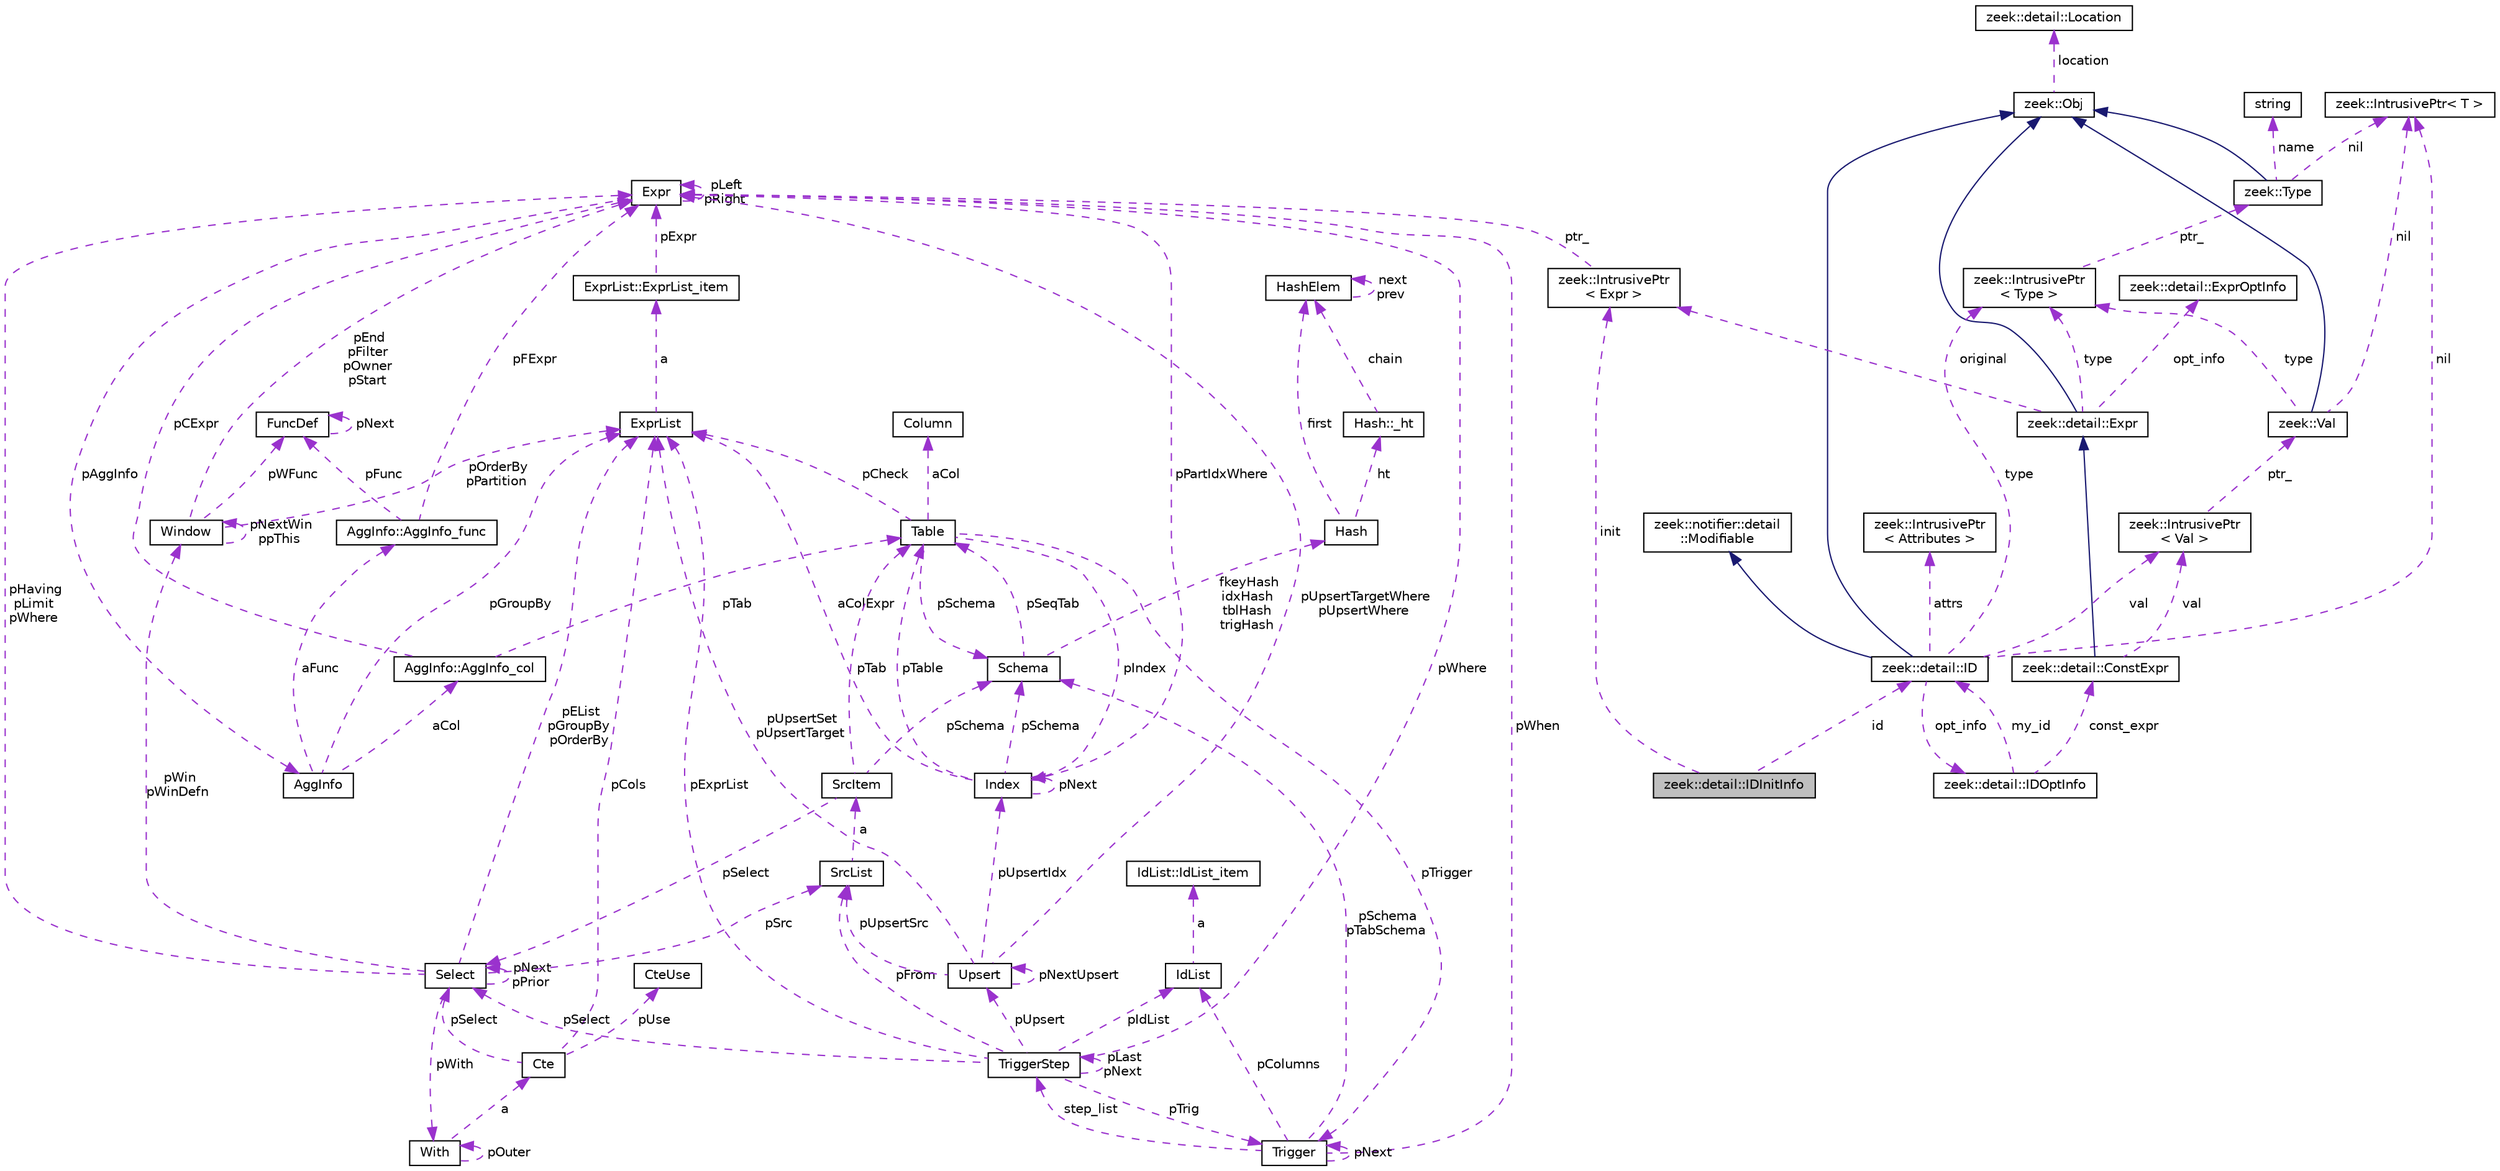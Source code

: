 digraph "zeek::detail::IDInitInfo"
{
 // LATEX_PDF_SIZE
  edge [fontname="Helvetica",fontsize="10",labelfontname="Helvetica",labelfontsize="10"];
  node [fontname="Helvetica",fontsize="10",shape=record];
  Node1 [label="zeek::detail::IDInitInfo",height=0.2,width=0.4,color="black", fillcolor="grey75", style="filled", fontcolor="black",tooltip=" "];
  Node2 -> Node1 [dir="back",color="darkorchid3",fontsize="10",style="dashed",label=" id" ,fontname="Helvetica"];
  Node2 [label="zeek::detail::ID",height=0.2,width=0.4,color="black", fillcolor="white", style="filled",URL="$d1/dcf/classzeek_1_1detail_1_1ID.html",tooltip=" "];
  Node3 -> Node2 [dir="back",color="midnightblue",fontsize="10",style="solid",fontname="Helvetica"];
  Node3 [label="zeek::Obj",height=0.2,width=0.4,color="black", fillcolor="white", style="filled",URL="$dd/df1/classzeek_1_1Obj.html",tooltip=" "];
  Node4 -> Node3 [dir="back",color="darkorchid3",fontsize="10",style="dashed",label=" location" ,fontname="Helvetica"];
  Node4 [label="zeek::detail::Location",height=0.2,width=0.4,color="black", fillcolor="white", style="filled",URL="$d5/d1d/classzeek_1_1detail_1_1Location.html",tooltip=" "];
  Node5 -> Node2 [dir="back",color="midnightblue",fontsize="10",style="solid",fontname="Helvetica"];
  Node5 [label="zeek::notifier::detail\l::Modifiable",height=0.2,width=0.4,color="black", fillcolor="white", style="filled",URL="$d8/d87/classzeek_1_1notifier_1_1detail_1_1Modifiable.html",tooltip=" "];
  Node6 -> Node2 [dir="back",color="darkorchid3",fontsize="10",style="dashed",label=" nil" ,fontname="Helvetica"];
  Node6 [label="zeek::IntrusivePtr\< T \>",height=0.2,width=0.4,color="black", fillcolor="white", style="filled",URL="$d6/dba/classzeek_1_1IntrusivePtr.html",tooltip=" "];
  Node7 -> Node2 [dir="back",color="darkorchid3",fontsize="10",style="dashed",label=" type" ,fontname="Helvetica"];
  Node7 [label="zeek::IntrusivePtr\l\< Type \>",height=0.2,width=0.4,color="black", fillcolor="white", style="filled",URL="$d6/dba/classzeek_1_1IntrusivePtr.html",tooltip=" "];
  Node8 -> Node7 [dir="back",color="darkorchid3",fontsize="10",style="dashed",label=" ptr_" ,fontname="Helvetica"];
  Node8 [label="zeek::Type",height=0.2,width=0.4,color="black", fillcolor="white", style="filled",URL="$d0/d4f/classzeek_1_1Type.html",tooltip=" "];
  Node3 -> Node8 [dir="back",color="midnightblue",fontsize="10",style="solid",fontname="Helvetica"];
  Node6 -> Node8 [dir="back",color="darkorchid3",fontsize="10",style="dashed",label=" nil" ,fontname="Helvetica"];
  Node9 -> Node8 [dir="back",color="darkorchid3",fontsize="10",style="dashed",label=" name" ,fontname="Helvetica"];
  Node9 [label="string",height=0.2,width=0.4,color="black", fillcolor="white", style="filled",tooltip=" "];
  Node10 -> Node2 [dir="back",color="darkorchid3",fontsize="10",style="dashed",label=" val" ,fontname="Helvetica"];
  Node10 [label="zeek::IntrusivePtr\l\< Val \>",height=0.2,width=0.4,color="black", fillcolor="white", style="filled",URL="$d6/dba/classzeek_1_1IntrusivePtr.html",tooltip=" "];
  Node11 -> Node10 [dir="back",color="darkorchid3",fontsize="10",style="dashed",label=" ptr_" ,fontname="Helvetica"];
  Node11 [label="zeek::Val",height=0.2,width=0.4,color="black", fillcolor="white", style="filled",URL="$de/d49/classzeek_1_1Val.html",tooltip=" "];
  Node3 -> Node11 [dir="back",color="midnightblue",fontsize="10",style="solid",fontname="Helvetica"];
  Node6 -> Node11 [dir="back",color="darkorchid3",fontsize="10",style="dashed",label=" nil" ,fontname="Helvetica"];
  Node7 -> Node11 [dir="back",color="darkorchid3",fontsize="10",style="dashed",label=" type" ,fontname="Helvetica"];
  Node12 -> Node2 [dir="back",color="darkorchid3",fontsize="10",style="dashed",label=" attrs" ,fontname="Helvetica"];
  Node12 [label="zeek::IntrusivePtr\l\< Attributes \>",height=0.2,width=0.4,color="black", fillcolor="white", style="filled",URL="$d6/dba/classzeek_1_1IntrusivePtr.html",tooltip=" "];
  Node13 -> Node2 [dir="back",color="darkorchid3",fontsize="10",style="dashed",label=" opt_info" ,fontname="Helvetica"];
  Node13 [label="zeek::detail::IDOptInfo",height=0.2,width=0.4,color="black", fillcolor="white", style="filled",URL="$dd/dcb/classzeek_1_1detail_1_1IDOptInfo.html",tooltip=" "];
  Node14 -> Node13 [dir="back",color="darkorchid3",fontsize="10",style="dashed",label=" const_expr" ,fontname="Helvetica"];
  Node14 [label="zeek::detail::ConstExpr",height=0.2,width=0.4,color="black", fillcolor="white", style="filled",URL="$db/db7/classzeek_1_1detail_1_1ConstExpr.html",tooltip=" "];
  Node15 -> Node14 [dir="back",color="midnightblue",fontsize="10",style="solid",fontname="Helvetica"];
  Node15 [label="zeek::detail::Expr",height=0.2,width=0.4,color="black", fillcolor="white", style="filled",URL="$dc/d54/classzeek_1_1detail_1_1Expr.html",tooltip=" "];
  Node3 -> Node15 [dir="back",color="midnightblue",fontsize="10",style="solid",fontname="Helvetica"];
  Node7 -> Node15 [dir="back",color="darkorchid3",fontsize="10",style="dashed",label=" type" ,fontname="Helvetica"];
  Node16 -> Node15 [dir="back",color="darkorchid3",fontsize="10",style="dashed",label=" original" ,fontname="Helvetica"];
  Node16 [label="zeek::IntrusivePtr\l\< Expr \>",height=0.2,width=0.4,color="black", fillcolor="white", style="filled",URL="$d6/dba/classzeek_1_1IntrusivePtr.html",tooltip=" "];
  Node17 -> Node16 [dir="back",color="darkorchid3",fontsize="10",style="dashed",label=" ptr_" ,fontname="Helvetica"];
  Node17 [label="Expr",height=0.2,width=0.4,color="black", fillcolor="white", style="filled",URL="$db/d1b/sqlite3_8c.html#d4/dfb/structExpr",tooltip=" "];
  Node17 -> Node17 [dir="back",color="darkorchid3",fontsize="10",style="dashed",label=" pLeft\npRight" ,fontname="Helvetica"];
  Node18 -> Node17 [dir="back",color="darkorchid3",fontsize="10",style="dashed",label=" pAggInfo" ,fontname="Helvetica"];
  Node18 [label="AggInfo",height=0.2,width=0.4,color="black", fillcolor="white", style="filled",URL="$db/d1b/sqlite3_8c.html#d2/dc8/structAggInfo",tooltip=" "];
  Node19 -> Node18 [dir="back",color="darkorchid3",fontsize="10",style="dashed",label=" pGroupBy" ,fontname="Helvetica"];
  Node19 [label="ExprList",height=0.2,width=0.4,color="black", fillcolor="white", style="filled",URL="$db/d1b/sqlite3_8c.html#d5/d5c/structExprList",tooltip=" "];
  Node20 -> Node19 [dir="back",color="darkorchid3",fontsize="10",style="dashed",label=" a" ,fontname="Helvetica"];
  Node20 [label="ExprList::ExprList_item",height=0.2,width=0.4,color="black", fillcolor="white", style="filled",URL="$db/d1b/sqlite3_8c.html#d8/dae/structExprList_1_1ExprList__item",tooltip=" "];
  Node17 -> Node20 [dir="back",color="darkorchid3",fontsize="10",style="dashed",label=" pExpr" ,fontname="Helvetica"];
  Node21 -> Node18 [dir="back",color="darkorchid3",fontsize="10",style="dashed",label=" aCol" ,fontname="Helvetica"];
  Node21 [label="AggInfo::AggInfo_col",height=0.2,width=0.4,color="black", fillcolor="white", style="filled",URL="$db/d1b/sqlite3_8c.html#d6/d3a/structAggInfo_1_1AggInfo__col",tooltip=" "];
  Node22 -> Node21 [dir="back",color="darkorchid3",fontsize="10",style="dashed",label=" pTab" ,fontname="Helvetica"];
  Node22 [label="Table",height=0.2,width=0.4,color="black", fillcolor="white", style="filled",URL="$db/d1b/sqlite3_8c.html#dc/dcb/structTable",tooltip=" "];
  Node23 -> Node22 [dir="back",color="darkorchid3",fontsize="10",style="dashed",label=" aCol" ,fontname="Helvetica"];
  Node23 [label="Column",height=0.2,width=0.4,color="black", fillcolor="white", style="filled",URL="$db/d1b/sqlite3_8c.html#dc/dc1/structColumn",tooltip=" "];
  Node24 -> Node22 [dir="back",color="darkorchid3",fontsize="10",style="dashed",label=" pIndex" ,fontname="Helvetica"];
  Node24 [label="Index",height=0.2,width=0.4,color="black", fillcolor="white", style="filled",URL="$db/d1b/sqlite3_8c.html#df/d86/structIndex",tooltip=" "];
  Node22 -> Node24 [dir="back",color="darkorchid3",fontsize="10",style="dashed",label=" pTable" ,fontname="Helvetica"];
  Node24 -> Node24 [dir="back",color="darkorchid3",fontsize="10",style="dashed",label=" pNext" ,fontname="Helvetica"];
  Node25 -> Node24 [dir="back",color="darkorchid3",fontsize="10",style="dashed",label=" pSchema" ,fontname="Helvetica"];
  Node25 [label="Schema",height=0.2,width=0.4,color="black", fillcolor="white", style="filled",URL="$db/d1b/sqlite3_8c.html#d8/db0/structSchema",tooltip=" "];
  Node26 -> Node25 [dir="back",color="darkorchid3",fontsize="10",style="dashed",label=" fkeyHash\nidxHash\ntblHash\ntrigHash" ,fontname="Helvetica"];
  Node26 [label="Hash",height=0.2,width=0.4,color="black", fillcolor="white", style="filled",URL="$db/d1b/sqlite3_8c.html#d1/dbe/structHash",tooltip=" "];
  Node27 -> Node26 [dir="back",color="darkorchid3",fontsize="10",style="dashed",label=" first" ,fontname="Helvetica"];
  Node27 [label="HashElem",height=0.2,width=0.4,color="black", fillcolor="white", style="filled",URL="$db/d1b/sqlite3_8c.html#da/d21/structHashElem",tooltip=" "];
  Node27 -> Node27 [dir="back",color="darkorchid3",fontsize="10",style="dashed",label=" next\nprev" ,fontname="Helvetica"];
  Node28 -> Node26 [dir="back",color="darkorchid3",fontsize="10",style="dashed",label=" ht" ,fontname="Helvetica"];
  Node28 [label="Hash::_ht",height=0.2,width=0.4,color="black", fillcolor="white", style="filled",URL="$db/d1b/sqlite3_8c.html#d7/d1f/structHash_1_1__ht",tooltip=" "];
  Node27 -> Node28 [dir="back",color="darkorchid3",fontsize="10",style="dashed",label=" chain" ,fontname="Helvetica"];
  Node22 -> Node25 [dir="back",color="darkorchid3",fontsize="10",style="dashed",label=" pSeqTab" ,fontname="Helvetica"];
  Node17 -> Node24 [dir="back",color="darkorchid3",fontsize="10",style="dashed",label=" pPartIdxWhere" ,fontname="Helvetica"];
  Node19 -> Node24 [dir="back",color="darkorchid3",fontsize="10",style="dashed",label=" aColExpr" ,fontname="Helvetica"];
  Node19 -> Node22 [dir="back",color="darkorchid3",fontsize="10",style="dashed",label=" pCheck" ,fontname="Helvetica"];
  Node29 -> Node22 [dir="back",color="darkorchid3",fontsize="10",style="dashed",label=" pTrigger" ,fontname="Helvetica"];
  Node29 [label="Trigger",height=0.2,width=0.4,color="black", fillcolor="white", style="filled",URL="$db/d1b/sqlite3_8c.html#dc/d15/structTrigger",tooltip=" "];
  Node17 -> Node29 [dir="back",color="darkorchid3",fontsize="10",style="dashed",label=" pWhen" ,fontname="Helvetica"];
  Node30 -> Node29 [dir="back",color="darkorchid3",fontsize="10",style="dashed",label=" pColumns" ,fontname="Helvetica"];
  Node30 [label="IdList",height=0.2,width=0.4,color="black", fillcolor="white", style="filled",URL="$db/d1b/sqlite3_8c.html#da/d69/structIdList",tooltip=" "];
  Node31 -> Node30 [dir="back",color="darkorchid3",fontsize="10",style="dashed",label=" a" ,fontname="Helvetica"];
  Node31 [label="IdList::IdList_item",height=0.2,width=0.4,color="black", fillcolor="white", style="filled",URL="$db/d1b/sqlite3_8c.html#d4/dc3/structIdList_1_1IdList__item",tooltip=" "];
  Node25 -> Node29 [dir="back",color="darkorchid3",fontsize="10",style="dashed",label=" pSchema\npTabSchema" ,fontname="Helvetica"];
  Node32 -> Node29 [dir="back",color="darkorchid3",fontsize="10",style="dashed",label=" step_list" ,fontname="Helvetica"];
  Node32 [label="TriggerStep",height=0.2,width=0.4,color="black", fillcolor="white", style="filled",URL="$db/d1b/sqlite3_8c.html#d5/da5/structTriggerStep",tooltip=" "];
  Node29 -> Node32 [dir="back",color="darkorchid3",fontsize="10",style="dashed",label=" pTrig" ,fontname="Helvetica"];
  Node33 -> Node32 [dir="back",color="darkorchid3",fontsize="10",style="dashed",label=" pSelect" ,fontname="Helvetica"];
  Node33 [label="Select",height=0.2,width=0.4,color="black", fillcolor="white", style="filled",URL="$db/d1b/sqlite3_8c.html#dd/d39/structSelect",tooltip=" "];
  Node19 -> Node33 [dir="back",color="darkorchid3",fontsize="10",style="dashed",label=" pEList\npGroupBy\npOrderBy" ,fontname="Helvetica"];
  Node34 -> Node33 [dir="back",color="darkorchid3",fontsize="10",style="dashed",label=" pSrc" ,fontname="Helvetica"];
  Node34 [label="SrcList",height=0.2,width=0.4,color="black", fillcolor="white", style="filled",URL="$db/d1b/sqlite3_8c.html#de/deb/structSrcList",tooltip=" "];
  Node35 -> Node34 [dir="back",color="darkorchid3",fontsize="10",style="dashed",label=" a" ,fontname="Helvetica"];
  Node35 [label="SrcItem",height=0.2,width=0.4,color="black", fillcolor="white", style="filled",URL="$db/d1b/sqlite3_8c.html#d0/d26/structSrcItem",tooltip=" "];
  Node25 -> Node35 [dir="back",color="darkorchid3",fontsize="10",style="dashed",label=" pSchema" ,fontname="Helvetica"];
  Node22 -> Node35 [dir="back",color="darkorchid3",fontsize="10",style="dashed",label=" pTab" ,fontname="Helvetica"];
  Node33 -> Node35 [dir="back",color="darkorchid3",fontsize="10",style="dashed",label=" pSelect" ,fontname="Helvetica"];
  Node17 -> Node33 [dir="back",color="darkorchid3",fontsize="10",style="dashed",label=" pHaving\npLimit\npWhere" ,fontname="Helvetica"];
  Node33 -> Node33 [dir="back",color="darkorchid3",fontsize="10",style="dashed",label=" pNext\npPrior" ,fontname="Helvetica"];
  Node36 -> Node33 [dir="back",color="darkorchid3",fontsize="10",style="dashed",label=" pWith" ,fontname="Helvetica"];
  Node36 [label="With",height=0.2,width=0.4,color="black", fillcolor="white", style="filled",URL="$db/d1b/sqlite3_8c.html#df/d70/structWith",tooltip=" "];
  Node36 -> Node36 [dir="back",color="darkorchid3",fontsize="10",style="dashed",label=" pOuter" ,fontname="Helvetica"];
  Node37 -> Node36 [dir="back",color="darkorchid3",fontsize="10",style="dashed",label=" a" ,fontname="Helvetica"];
  Node37 [label="Cte",height=0.2,width=0.4,color="black", fillcolor="white", style="filled",URL="$db/d1b/sqlite3_8c.html#da/dbd/structCte",tooltip=" "];
  Node19 -> Node37 [dir="back",color="darkorchid3",fontsize="10",style="dashed",label=" pCols" ,fontname="Helvetica"];
  Node33 -> Node37 [dir="back",color="darkorchid3",fontsize="10",style="dashed",label=" pSelect" ,fontname="Helvetica"];
  Node38 -> Node37 [dir="back",color="darkorchid3",fontsize="10",style="dashed",label=" pUse" ,fontname="Helvetica"];
  Node38 [label="CteUse",height=0.2,width=0.4,color="black", fillcolor="white", style="filled",URL="$db/d1b/sqlite3_8c.html#d1/d27/structCteUse",tooltip=" "];
  Node39 -> Node33 [dir="back",color="darkorchid3",fontsize="10",style="dashed",label=" pWin\npWinDefn" ,fontname="Helvetica"];
  Node39 [label="Window",height=0.2,width=0.4,color="black", fillcolor="white", style="filled",URL="$db/d1b/sqlite3_8c.html#d6/d08/structWindow",tooltip=" "];
  Node19 -> Node39 [dir="back",color="darkorchid3",fontsize="10",style="dashed",label=" pOrderBy\npPartition" ,fontname="Helvetica"];
  Node17 -> Node39 [dir="back",color="darkorchid3",fontsize="10",style="dashed",label=" pEnd\npFilter\npOwner\npStart" ,fontname="Helvetica"];
  Node39 -> Node39 [dir="back",color="darkorchid3",fontsize="10",style="dashed",label=" pNextWin\nppThis" ,fontname="Helvetica"];
  Node40 -> Node39 [dir="back",color="darkorchid3",fontsize="10",style="dashed",label=" pWFunc" ,fontname="Helvetica"];
  Node40 [label="FuncDef",height=0.2,width=0.4,color="black", fillcolor="white", style="filled",URL="$d1/d3a/structFuncDef.html",tooltip=" "];
  Node40 -> Node40 [dir="back",color="darkorchid3",fontsize="10",style="dashed",label=" pNext" ,fontname="Helvetica"];
  Node34 -> Node32 [dir="back",color="darkorchid3",fontsize="10",style="dashed",label=" pFrom" ,fontname="Helvetica"];
  Node17 -> Node32 [dir="back",color="darkorchid3",fontsize="10",style="dashed",label=" pWhere" ,fontname="Helvetica"];
  Node19 -> Node32 [dir="back",color="darkorchid3",fontsize="10",style="dashed",label=" pExprList" ,fontname="Helvetica"];
  Node30 -> Node32 [dir="back",color="darkorchid3",fontsize="10",style="dashed",label=" pIdList" ,fontname="Helvetica"];
  Node41 -> Node32 [dir="back",color="darkorchid3",fontsize="10",style="dashed",label=" pUpsert" ,fontname="Helvetica"];
  Node41 [label="Upsert",height=0.2,width=0.4,color="black", fillcolor="white", style="filled",URL="$db/d1b/sqlite3_8c.html#da/d8e/structUpsert",tooltip=" "];
  Node19 -> Node41 [dir="back",color="darkorchid3",fontsize="10",style="dashed",label=" pUpsertSet\npUpsertTarget" ,fontname="Helvetica"];
  Node17 -> Node41 [dir="back",color="darkorchid3",fontsize="10",style="dashed",label=" pUpsertTargetWhere\npUpsertWhere" ,fontname="Helvetica"];
  Node41 -> Node41 [dir="back",color="darkorchid3",fontsize="10",style="dashed",label=" pNextUpsert" ,fontname="Helvetica"];
  Node24 -> Node41 [dir="back",color="darkorchid3",fontsize="10",style="dashed",label=" pUpsertIdx" ,fontname="Helvetica"];
  Node34 -> Node41 [dir="back",color="darkorchid3",fontsize="10",style="dashed",label=" pUpsertSrc" ,fontname="Helvetica"];
  Node32 -> Node32 [dir="back",color="darkorchid3",fontsize="10",style="dashed",label=" pLast\npNext" ,fontname="Helvetica"];
  Node29 -> Node29 [dir="back",color="darkorchid3",fontsize="10",style="dashed",label=" pNext" ,fontname="Helvetica"];
  Node25 -> Node22 [dir="back",color="darkorchid3",fontsize="10",style="dashed",label=" pSchema" ,fontname="Helvetica"];
  Node17 -> Node21 [dir="back",color="darkorchid3",fontsize="10",style="dashed",label=" pCExpr" ,fontname="Helvetica"];
  Node42 -> Node18 [dir="back",color="darkorchid3",fontsize="10",style="dashed",label=" aFunc" ,fontname="Helvetica"];
  Node42 [label="AggInfo::AggInfo_func",height=0.2,width=0.4,color="black", fillcolor="white", style="filled",URL="$db/d1b/sqlite3_8c.html#d3/d2e/structAggInfo_1_1AggInfo__func",tooltip=" "];
  Node17 -> Node42 [dir="back",color="darkorchid3",fontsize="10",style="dashed",label=" pFExpr" ,fontname="Helvetica"];
  Node40 -> Node42 [dir="back",color="darkorchid3",fontsize="10",style="dashed",label=" pFunc" ,fontname="Helvetica"];
  Node43 -> Node15 [dir="back",color="darkorchid3",fontsize="10",style="dashed",label=" opt_info" ,fontname="Helvetica"];
  Node43 [label="zeek::detail::ExprOptInfo",height=0.2,width=0.4,color="black", fillcolor="white", style="filled",URL="$d2/d12/namespacezeek_1_1detail.html#de/d9f/classzeek_1_1detail_1_1ExprOptInfo",tooltip=" "];
  Node10 -> Node14 [dir="back",color="darkorchid3",fontsize="10",style="dashed",label=" val" ,fontname="Helvetica"];
  Node2 -> Node13 [dir="back",color="darkorchid3",fontsize="10",style="dashed",label=" my_id" ,fontname="Helvetica"];
  Node16 -> Node1 [dir="back",color="darkorchid3",fontsize="10",style="dashed",label=" init" ,fontname="Helvetica"];
}
